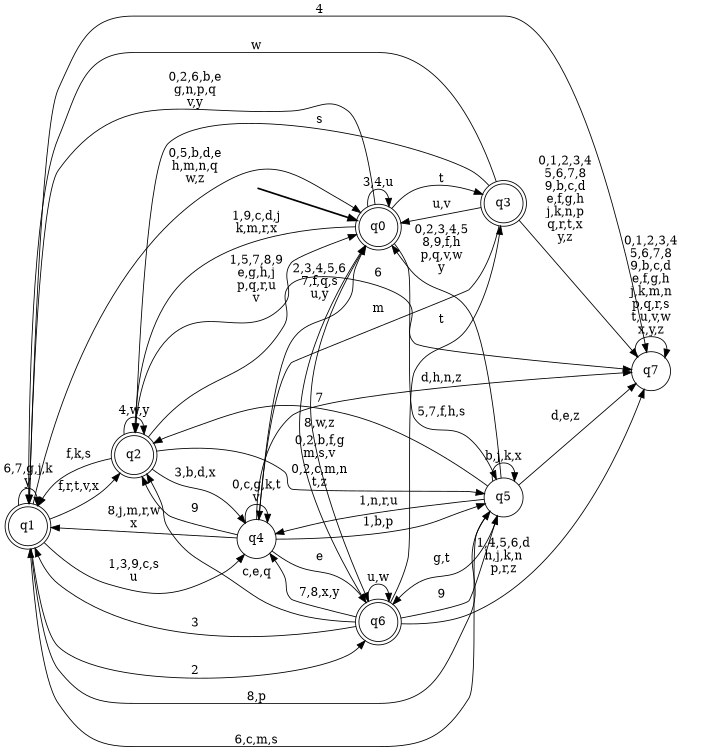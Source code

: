 digraph BlueStar {
__start0 [style = invis, shape = none, label = "", width = 0, height = 0];

rankdir=LR;
size="8,5";

s0 [style="rounded,filled", color="black", fillcolor="white" shape="doublecircle", label="q0"];
s1 [style="rounded,filled", color="black", fillcolor="white" shape="doublecircle", label="q1"];
s2 [style="rounded,filled", color="black", fillcolor="white" shape="doublecircle", label="q2"];
s3 [style="rounded,filled", color="black", fillcolor="white" shape="doublecircle", label="q3"];
s4 [style="filled", color="black", fillcolor="white" shape="circle", label="q4"];
s5 [style="filled", color="black", fillcolor="white" shape="circle", label="q5"];
s6 [style="rounded,filled", color="black", fillcolor="white" shape="doublecircle", label="q6"];
s7 [style="filled", color="black", fillcolor="white" shape="circle", label="q7"];
subgraph cluster_main { 
	graph [pad=".75", ranksep="0.15", nodesep="0.15"];
	 style=invis; 
	__start0 -> s0 [penwidth=2];
}
s0 -> s0 [label="3,4,u"];
s0 -> s1 [label="0,2,6,b,e\ng,n,p,q\nv,y"];
s0 -> s2 [label="1,9,c,d,j\nk,m,r,x"];
s0 -> s3 [label="t"];
s0 -> s5 [label="5,7,f,h,s"];
s0 -> s6 [label="8,w,z"];
s1 -> s0 [label="0,5,b,d,e\nh,m,n,q\nw,z"];
s1 -> s1 [label="6,7,g,j,k\ny"];
s1 -> s2 [label="f,r,t,v,x"];
s1 -> s4 [label="1,3,9,c,s\nu"];
s1 -> s5 [label="8,p"];
s1 -> s6 [label="2"];
s1 -> s7 [label="4"];
s2 -> s0 [label="1,5,7,8,9\ne,g,h,j\np,q,r,u\nv"];
s2 -> s1 [label="f,k,s"];
s2 -> s2 [label="4,w,y"];
s2 -> s4 [label="3,b,d,x"];
s2 -> s5 [label="0,2,c,m,n\nt,z"];
s2 -> s7 [label="6"];
s3 -> s0 [label="u,v"];
s3 -> s1 [label="w"];
s3 -> s2 [label="s"];
s3 -> s4 [label="m"];
s3 -> s7 [label="0,1,2,3,4\n5,6,7,8\n9,b,c,d\ne,f,g,h\nj,k,n,p\nq,r,t,x\ny,z"];
s4 -> s0 [label="2,3,4,5,6\n7,f,q,s\nu,y"];
s4 -> s1 [label="8,j,m,r,w\nx"];
s4 -> s2 [label="9"];
s4 -> s4 [label="0,c,g,k,t\nv"];
s4 -> s5 [label="1,b,p"];
s4 -> s6 [label="e"];
s4 -> s7 [label="d,h,n,z"];
s5 -> s0 [label="0,2,3,4,5\n8,9,f,h\np,q,v,w\ny"];
s5 -> s1 [label="6,c,m,s"];
s5 -> s2 [label="7"];
s5 -> s4 [label="1,n,r,u"];
s5 -> s5 [label="b,j,k,x"];
s5 -> s6 [label="g,t"];
s5 -> s7 [label="d,e,z"];
s6 -> s0 [label="0,2,b,f,g\nm,s,v"];
s6 -> s1 [label="3"];
s6 -> s2 [label="c,e,q"];
s6 -> s3 [label="t"];
s6 -> s4 [label="7,8,x,y"];
s6 -> s5 [label="9"];
s6 -> s6 [label="u,w"];
s6 -> s7 [label="1,4,5,6,d\nh,j,k,n\np,r,z"];
s7 -> s7 [label="0,1,2,3,4\n5,6,7,8\n9,b,c,d\ne,f,g,h\nj,k,m,n\np,q,r,s\nt,u,v,w\nx,y,z"];

}
